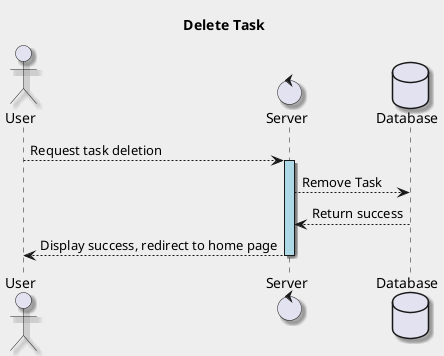 @startuml Delete Task
    title Delete Task
    skinparam backgroundColor #EEEEEE
    skinparam shadowing true

    actor User
    control Server
    database Database
    User --> Server : Request task deletion
    activate Server  #lightblue
    Server --> Database : Remove Task
    Database --> Server : Return success
    Server --> User : Display success, redirect to home page
    deactivate Server 
@enduml
